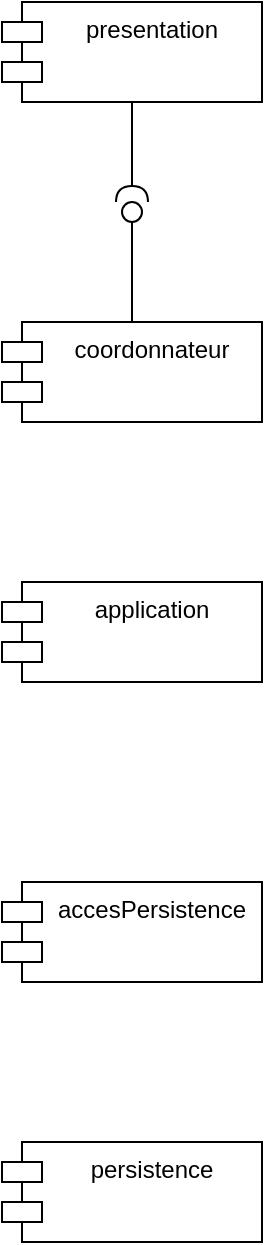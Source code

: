 <mxfile version="20.0.1" type="github">
  <diagram id="PoOrTrE3YrLX0H8c-MdR" name="Page-1">
    <mxGraphModel dx="1278" dy="581" grid="1" gridSize="10" guides="1" tooltips="1" connect="1" arrows="1" fold="1" page="1" pageScale="1" pageWidth="827" pageHeight="1169" math="0" shadow="0">
      <root>
        <mxCell id="0" />
        <mxCell id="1" parent="0" />
        <mxCell id="dp3pnlKfoVognZMPQzpX-1" value="presentation" style="shape=module;align=left;spacingLeft=20;align=center;verticalAlign=top;" vertex="1" parent="1">
          <mxGeometry x="349" y="70" width="130" height="50" as="geometry" />
        </mxCell>
        <mxCell id="dp3pnlKfoVognZMPQzpX-2" value="accesPersistence" style="shape=module;align=left;spacingLeft=20;align=center;verticalAlign=top;" vertex="1" parent="1">
          <mxGeometry x="349" y="510" width="130" height="50" as="geometry" />
        </mxCell>
        <mxCell id="dp3pnlKfoVognZMPQzpX-6" value="application" style="shape=module;align=left;spacingLeft=20;align=center;verticalAlign=top;" vertex="1" parent="1">
          <mxGeometry x="349" y="360" width="130" height="50" as="geometry" />
        </mxCell>
        <mxCell id="dp3pnlKfoVognZMPQzpX-7" value="persistence" style="shape=module;align=left;spacingLeft=20;align=center;verticalAlign=top;" vertex="1" parent="1">
          <mxGeometry x="349" y="640" width="130" height="50" as="geometry" />
        </mxCell>
        <mxCell id="dp3pnlKfoVognZMPQzpX-50" value="" style="rounded=0;orthogonalLoop=1;jettySize=auto;html=1;endArrow=none;endFill=0;sketch=0;targetPerimeterSpacing=0;fontSize=10;startArrow=none;" edge="1" target="dp3pnlKfoVognZMPQzpX-52" parent="1" source="dp3pnlKfoVognZMPQzpX-5">
          <mxGeometry relative="1" as="geometry">
            <mxPoint x="414" y="230" as="sourcePoint" />
          </mxGeometry>
        </mxCell>
        <mxCell id="dp3pnlKfoVognZMPQzpX-51" value="" style="rounded=0;orthogonalLoop=1;jettySize=auto;html=1;endArrow=halfCircle;endFill=0;endSize=6;strokeWidth=1;sketch=0;fontSize=10;exitX=0.5;exitY=1;exitDx=0;exitDy=0;" edge="1" parent="1" source="dp3pnlKfoVognZMPQzpX-1">
          <mxGeometry relative="1" as="geometry">
            <mxPoint x="799" y="205" as="sourcePoint" />
            <mxPoint x="414" y="170" as="targetPoint" />
          </mxGeometry>
        </mxCell>
        <mxCell id="dp3pnlKfoVognZMPQzpX-66" value="" style="edgeStyle=orthogonalEdgeStyle;rounded=0;orthogonalLoop=1;jettySize=auto;html=1;fontSize=10;" edge="1" parent="1" source="dp3pnlKfoVognZMPQzpX-52">
          <mxGeometry relative="1" as="geometry">
            <mxPoint x="414" y="260" as="targetPoint" />
          </mxGeometry>
        </mxCell>
        <mxCell id="dp3pnlKfoVognZMPQzpX-52" value="" style="ellipse;whiteSpace=wrap;html=1;align=center;aspect=fixed;resizable=0;points=[];outlineConnect=0;sketch=0;fontSize=10;" vertex="1" parent="1">
          <mxGeometry x="409" y="170" width="10" height="10" as="geometry" />
        </mxCell>
        <mxCell id="dp3pnlKfoVognZMPQzpX-5" value="coordonnateur" style="shape=module;align=left;spacingLeft=20;align=center;verticalAlign=top;" vertex="1" parent="1">
          <mxGeometry x="349" y="230" width="130" height="50" as="geometry" />
        </mxCell>
        <mxCell id="dp3pnlKfoVognZMPQzpX-59" value="" style="rounded=0;orthogonalLoop=1;jettySize=auto;html=1;endArrow=none;endFill=0;sketch=0;sourcePerimeterSpacing=0;fontSize=10;" edge="1" parent="1" target="dp3pnlKfoVognZMPQzpX-5">
          <mxGeometry relative="1" as="geometry">
            <mxPoint x="414" y="230" as="sourcePoint" />
            <mxPoint x="414" y="180" as="targetPoint" />
          </mxGeometry>
        </mxCell>
      </root>
    </mxGraphModel>
  </diagram>
</mxfile>
